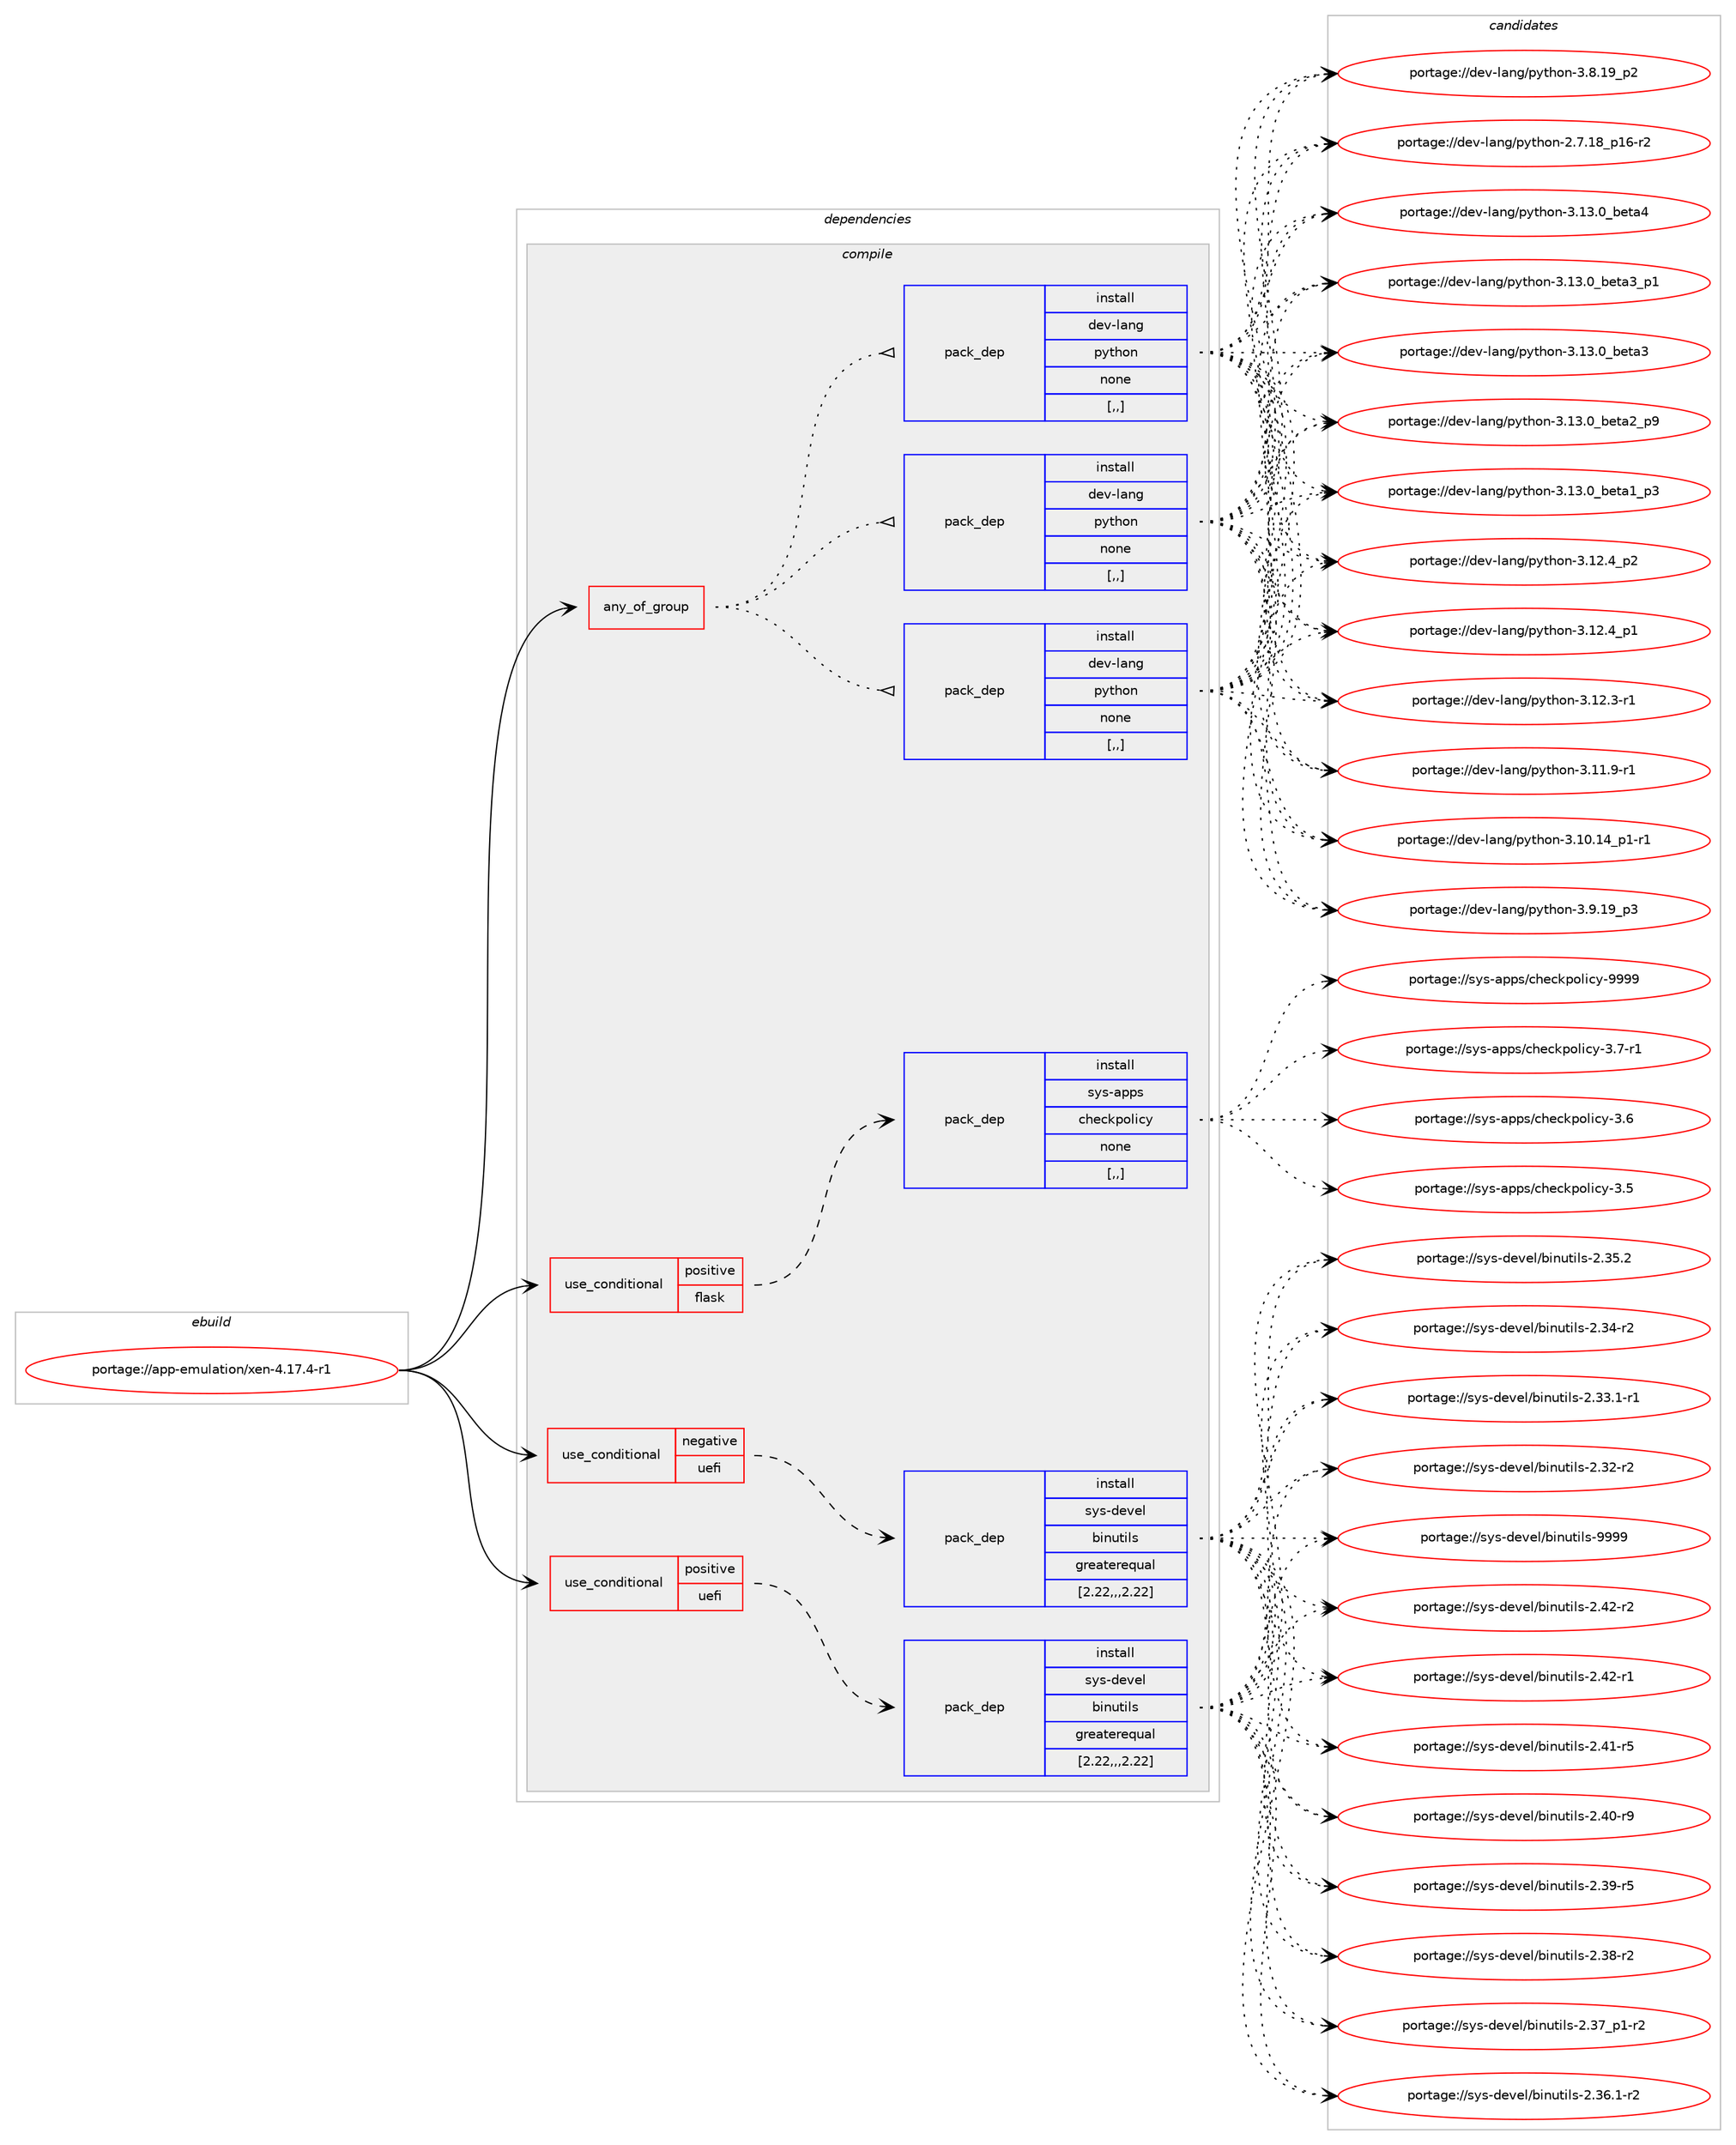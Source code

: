 digraph prolog {

# *************
# Graph options
# *************

newrank=true;
concentrate=true;
compound=true;
graph [rankdir=LR,fontname=Helvetica,fontsize=10,ranksep=1.5];#, ranksep=2.5, nodesep=0.2];
edge  [arrowhead=vee];
node  [fontname=Helvetica,fontsize=10];

# **********
# The ebuild
# **********

subgraph cluster_leftcol {
color=gray;
label=<<i>ebuild</i>>;
id [label="portage://app-emulation/xen-4.17.4-r1", color=red, width=4, href="../app-emulation/xen-4.17.4-r1.svg"];
}

# ****************
# The dependencies
# ****************

subgraph cluster_midcol {
color=gray;
label=<<i>dependencies</i>>;
subgraph cluster_compile {
fillcolor="#eeeeee";
style=filled;
label=<<i>compile</i>>;
subgraph any300 {
dependency35770 [label=<<TABLE BORDER="0" CELLBORDER="1" CELLSPACING="0" CELLPADDING="4"><TR><TD CELLPADDING="10">any_of_group</TD></TR></TABLE>>, shape=none, color=red];subgraph pack24868 {
dependency35771 [label=<<TABLE BORDER="0" CELLBORDER="1" CELLSPACING="0" CELLPADDING="4" WIDTH="220"><TR><TD ROWSPAN="6" CELLPADDING="30">pack_dep</TD></TR><TR><TD WIDTH="110">install</TD></TR><TR><TD>dev-lang</TD></TR><TR><TD>python</TD></TR><TR><TD>none</TD></TR><TR><TD>[,,]</TD></TR></TABLE>>, shape=none, color=blue];
}
dependency35770:e -> dependency35771:w [weight=20,style="dotted",arrowhead="oinv"];
subgraph pack24869 {
dependency35772 [label=<<TABLE BORDER="0" CELLBORDER="1" CELLSPACING="0" CELLPADDING="4" WIDTH="220"><TR><TD ROWSPAN="6" CELLPADDING="30">pack_dep</TD></TR><TR><TD WIDTH="110">install</TD></TR><TR><TD>dev-lang</TD></TR><TR><TD>python</TD></TR><TR><TD>none</TD></TR><TR><TD>[,,]</TD></TR></TABLE>>, shape=none, color=blue];
}
dependency35770:e -> dependency35772:w [weight=20,style="dotted",arrowhead="oinv"];
subgraph pack24870 {
dependency35773 [label=<<TABLE BORDER="0" CELLBORDER="1" CELLSPACING="0" CELLPADDING="4" WIDTH="220"><TR><TD ROWSPAN="6" CELLPADDING="30">pack_dep</TD></TR><TR><TD WIDTH="110">install</TD></TR><TR><TD>dev-lang</TD></TR><TR><TD>python</TD></TR><TR><TD>none</TD></TR><TR><TD>[,,]</TD></TR></TABLE>>, shape=none, color=blue];
}
dependency35770:e -> dependency35773:w [weight=20,style="dotted",arrowhead="oinv"];
}
id:e -> dependency35770:w [weight=20,style="solid",arrowhead="vee"];
subgraph cond10543 {
dependency35774 [label=<<TABLE BORDER="0" CELLBORDER="1" CELLSPACING="0" CELLPADDING="4"><TR><TD ROWSPAN="3" CELLPADDING="10">use_conditional</TD></TR><TR><TD>negative</TD></TR><TR><TD>uefi</TD></TR></TABLE>>, shape=none, color=red];
subgraph pack24871 {
dependency35775 [label=<<TABLE BORDER="0" CELLBORDER="1" CELLSPACING="0" CELLPADDING="4" WIDTH="220"><TR><TD ROWSPAN="6" CELLPADDING="30">pack_dep</TD></TR><TR><TD WIDTH="110">install</TD></TR><TR><TD>sys-devel</TD></TR><TR><TD>binutils</TD></TR><TR><TD>greaterequal</TD></TR><TR><TD>[2.22,,,2.22]</TD></TR></TABLE>>, shape=none, color=blue];
}
dependency35774:e -> dependency35775:w [weight=20,style="dashed",arrowhead="vee"];
}
id:e -> dependency35774:w [weight=20,style="solid",arrowhead="vee"];
subgraph cond10544 {
dependency35776 [label=<<TABLE BORDER="0" CELLBORDER="1" CELLSPACING="0" CELLPADDING="4"><TR><TD ROWSPAN="3" CELLPADDING="10">use_conditional</TD></TR><TR><TD>positive</TD></TR><TR><TD>flask</TD></TR></TABLE>>, shape=none, color=red];
subgraph pack24872 {
dependency35777 [label=<<TABLE BORDER="0" CELLBORDER="1" CELLSPACING="0" CELLPADDING="4" WIDTH="220"><TR><TD ROWSPAN="6" CELLPADDING="30">pack_dep</TD></TR><TR><TD WIDTH="110">install</TD></TR><TR><TD>sys-apps</TD></TR><TR><TD>checkpolicy</TD></TR><TR><TD>none</TD></TR><TR><TD>[,,]</TD></TR></TABLE>>, shape=none, color=blue];
}
dependency35776:e -> dependency35777:w [weight=20,style="dashed",arrowhead="vee"];
}
id:e -> dependency35776:w [weight=20,style="solid",arrowhead="vee"];
subgraph cond10545 {
dependency35778 [label=<<TABLE BORDER="0" CELLBORDER="1" CELLSPACING="0" CELLPADDING="4"><TR><TD ROWSPAN="3" CELLPADDING="10">use_conditional</TD></TR><TR><TD>positive</TD></TR><TR><TD>uefi</TD></TR></TABLE>>, shape=none, color=red];
subgraph pack24873 {
dependency35779 [label=<<TABLE BORDER="0" CELLBORDER="1" CELLSPACING="0" CELLPADDING="4" WIDTH="220"><TR><TD ROWSPAN="6" CELLPADDING="30">pack_dep</TD></TR><TR><TD WIDTH="110">install</TD></TR><TR><TD>sys-devel</TD></TR><TR><TD>binutils</TD></TR><TR><TD>greaterequal</TD></TR><TR><TD>[2.22,,,2.22]</TD></TR></TABLE>>, shape=none, color=blue];
}
dependency35778:e -> dependency35779:w [weight=20,style="dashed",arrowhead="vee"];
}
id:e -> dependency35778:w [weight=20,style="solid",arrowhead="vee"];
}
subgraph cluster_compileandrun {
fillcolor="#eeeeee";
style=filled;
label=<<i>compile and run</i>>;
}
subgraph cluster_run {
fillcolor="#eeeeee";
style=filled;
label=<<i>run</i>>;
}
}

# **************
# The candidates
# **************

subgraph cluster_choices {
rank=same;
color=gray;
label=<<i>candidates</i>>;

subgraph choice24868 {
color=black;
nodesep=1;
choice1001011184510897110103471121211161041111104551464951464895981011169752 [label="portage://dev-lang/python-3.13.0_beta4", color=red, width=4,href="../dev-lang/python-3.13.0_beta4.svg"];
choice10010111845108971101034711212111610411111045514649514648959810111697519511249 [label="portage://dev-lang/python-3.13.0_beta3_p1", color=red, width=4,href="../dev-lang/python-3.13.0_beta3_p1.svg"];
choice1001011184510897110103471121211161041111104551464951464895981011169751 [label="portage://dev-lang/python-3.13.0_beta3", color=red, width=4,href="../dev-lang/python-3.13.0_beta3.svg"];
choice10010111845108971101034711212111610411111045514649514648959810111697509511257 [label="portage://dev-lang/python-3.13.0_beta2_p9", color=red, width=4,href="../dev-lang/python-3.13.0_beta2_p9.svg"];
choice10010111845108971101034711212111610411111045514649514648959810111697499511251 [label="portage://dev-lang/python-3.13.0_beta1_p3", color=red, width=4,href="../dev-lang/python-3.13.0_beta1_p3.svg"];
choice100101118451089711010347112121116104111110455146495046529511250 [label="portage://dev-lang/python-3.12.4_p2", color=red, width=4,href="../dev-lang/python-3.12.4_p2.svg"];
choice100101118451089711010347112121116104111110455146495046529511249 [label="portage://dev-lang/python-3.12.4_p1", color=red, width=4,href="../dev-lang/python-3.12.4_p1.svg"];
choice100101118451089711010347112121116104111110455146495046514511449 [label="portage://dev-lang/python-3.12.3-r1", color=red, width=4,href="../dev-lang/python-3.12.3-r1.svg"];
choice100101118451089711010347112121116104111110455146494946574511449 [label="portage://dev-lang/python-3.11.9-r1", color=red, width=4,href="../dev-lang/python-3.11.9-r1.svg"];
choice100101118451089711010347112121116104111110455146494846495295112494511449 [label="portage://dev-lang/python-3.10.14_p1-r1", color=red, width=4,href="../dev-lang/python-3.10.14_p1-r1.svg"];
choice100101118451089711010347112121116104111110455146574649579511251 [label="portage://dev-lang/python-3.9.19_p3", color=red, width=4,href="../dev-lang/python-3.9.19_p3.svg"];
choice100101118451089711010347112121116104111110455146564649579511250 [label="portage://dev-lang/python-3.8.19_p2", color=red, width=4,href="../dev-lang/python-3.8.19_p2.svg"];
choice100101118451089711010347112121116104111110455046554649569511249544511450 [label="portage://dev-lang/python-2.7.18_p16-r2", color=red, width=4,href="../dev-lang/python-2.7.18_p16-r2.svg"];
dependency35771:e -> choice1001011184510897110103471121211161041111104551464951464895981011169752:w [style=dotted,weight="100"];
dependency35771:e -> choice10010111845108971101034711212111610411111045514649514648959810111697519511249:w [style=dotted,weight="100"];
dependency35771:e -> choice1001011184510897110103471121211161041111104551464951464895981011169751:w [style=dotted,weight="100"];
dependency35771:e -> choice10010111845108971101034711212111610411111045514649514648959810111697509511257:w [style=dotted,weight="100"];
dependency35771:e -> choice10010111845108971101034711212111610411111045514649514648959810111697499511251:w [style=dotted,weight="100"];
dependency35771:e -> choice100101118451089711010347112121116104111110455146495046529511250:w [style=dotted,weight="100"];
dependency35771:e -> choice100101118451089711010347112121116104111110455146495046529511249:w [style=dotted,weight="100"];
dependency35771:e -> choice100101118451089711010347112121116104111110455146495046514511449:w [style=dotted,weight="100"];
dependency35771:e -> choice100101118451089711010347112121116104111110455146494946574511449:w [style=dotted,weight="100"];
dependency35771:e -> choice100101118451089711010347112121116104111110455146494846495295112494511449:w [style=dotted,weight="100"];
dependency35771:e -> choice100101118451089711010347112121116104111110455146574649579511251:w [style=dotted,weight="100"];
dependency35771:e -> choice100101118451089711010347112121116104111110455146564649579511250:w [style=dotted,weight="100"];
dependency35771:e -> choice100101118451089711010347112121116104111110455046554649569511249544511450:w [style=dotted,weight="100"];
}
subgraph choice24869 {
color=black;
nodesep=1;
choice1001011184510897110103471121211161041111104551464951464895981011169752 [label="portage://dev-lang/python-3.13.0_beta4", color=red, width=4,href="../dev-lang/python-3.13.0_beta4.svg"];
choice10010111845108971101034711212111610411111045514649514648959810111697519511249 [label="portage://dev-lang/python-3.13.0_beta3_p1", color=red, width=4,href="../dev-lang/python-3.13.0_beta3_p1.svg"];
choice1001011184510897110103471121211161041111104551464951464895981011169751 [label="portage://dev-lang/python-3.13.0_beta3", color=red, width=4,href="../dev-lang/python-3.13.0_beta3.svg"];
choice10010111845108971101034711212111610411111045514649514648959810111697509511257 [label="portage://dev-lang/python-3.13.0_beta2_p9", color=red, width=4,href="../dev-lang/python-3.13.0_beta2_p9.svg"];
choice10010111845108971101034711212111610411111045514649514648959810111697499511251 [label="portage://dev-lang/python-3.13.0_beta1_p3", color=red, width=4,href="../dev-lang/python-3.13.0_beta1_p3.svg"];
choice100101118451089711010347112121116104111110455146495046529511250 [label="portage://dev-lang/python-3.12.4_p2", color=red, width=4,href="../dev-lang/python-3.12.4_p2.svg"];
choice100101118451089711010347112121116104111110455146495046529511249 [label="portage://dev-lang/python-3.12.4_p1", color=red, width=4,href="../dev-lang/python-3.12.4_p1.svg"];
choice100101118451089711010347112121116104111110455146495046514511449 [label="portage://dev-lang/python-3.12.3-r1", color=red, width=4,href="../dev-lang/python-3.12.3-r1.svg"];
choice100101118451089711010347112121116104111110455146494946574511449 [label="portage://dev-lang/python-3.11.9-r1", color=red, width=4,href="../dev-lang/python-3.11.9-r1.svg"];
choice100101118451089711010347112121116104111110455146494846495295112494511449 [label="portage://dev-lang/python-3.10.14_p1-r1", color=red, width=4,href="../dev-lang/python-3.10.14_p1-r1.svg"];
choice100101118451089711010347112121116104111110455146574649579511251 [label="portage://dev-lang/python-3.9.19_p3", color=red, width=4,href="../dev-lang/python-3.9.19_p3.svg"];
choice100101118451089711010347112121116104111110455146564649579511250 [label="portage://dev-lang/python-3.8.19_p2", color=red, width=4,href="../dev-lang/python-3.8.19_p2.svg"];
choice100101118451089711010347112121116104111110455046554649569511249544511450 [label="portage://dev-lang/python-2.7.18_p16-r2", color=red, width=4,href="../dev-lang/python-2.7.18_p16-r2.svg"];
dependency35772:e -> choice1001011184510897110103471121211161041111104551464951464895981011169752:w [style=dotted,weight="100"];
dependency35772:e -> choice10010111845108971101034711212111610411111045514649514648959810111697519511249:w [style=dotted,weight="100"];
dependency35772:e -> choice1001011184510897110103471121211161041111104551464951464895981011169751:w [style=dotted,weight="100"];
dependency35772:e -> choice10010111845108971101034711212111610411111045514649514648959810111697509511257:w [style=dotted,weight="100"];
dependency35772:e -> choice10010111845108971101034711212111610411111045514649514648959810111697499511251:w [style=dotted,weight="100"];
dependency35772:e -> choice100101118451089711010347112121116104111110455146495046529511250:w [style=dotted,weight="100"];
dependency35772:e -> choice100101118451089711010347112121116104111110455146495046529511249:w [style=dotted,weight="100"];
dependency35772:e -> choice100101118451089711010347112121116104111110455146495046514511449:w [style=dotted,weight="100"];
dependency35772:e -> choice100101118451089711010347112121116104111110455146494946574511449:w [style=dotted,weight="100"];
dependency35772:e -> choice100101118451089711010347112121116104111110455146494846495295112494511449:w [style=dotted,weight="100"];
dependency35772:e -> choice100101118451089711010347112121116104111110455146574649579511251:w [style=dotted,weight="100"];
dependency35772:e -> choice100101118451089711010347112121116104111110455146564649579511250:w [style=dotted,weight="100"];
dependency35772:e -> choice100101118451089711010347112121116104111110455046554649569511249544511450:w [style=dotted,weight="100"];
}
subgraph choice24870 {
color=black;
nodesep=1;
choice1001011184510897110103471121211161041111104551464951464895981011169752 [label="portage://dev-lang/python-3.13.0_beta4", color=red, width=4,href="../dev-lang/python-3.13.0_beta4.svg"];
choice10010111845108971101034711212111610411111045514649514648959810111697519511249 [label="portage://dev-lang/python-3.13.0_beta3_p1", color=red, width=4,href="../dev-lang/python-3.13.0_beta3_p1.svg"];
choice1001011184510897110103471121211161041111104551464951464895981011169751 [label="portage://dev-lang/python-3.13.0_beta3", color=red, width=4,href="../dev-lang/python-3.13.0_beta3.svg"];
choice10010111845108971101034711212111610411111045514649514648959810111697509511257 [label="portage://dev-lang/python-3.13.0_beta2_p9", color=red, width=4,href="../dev-lang/python-3.13.0_beta2_p9.svg"];
choice10010111845108971101034711212111610411111045514649514648959810111697499511251 [label="portage://dev-lang/python-3.13.0_beta1_p3", color=red, width=4,href="../dev-lang/python-3.13.0_beta1_p3.svg"];
choice100101118451089711010347112121116104111110455146495046529511250 [label="portage://dev-lang/python-3.12.4_p2", color=red, width=4,href="../dev-lang/python-3.12.4_p2.svg"];
choice100101118451089711010347112121116104111110455146495046529511249 [label="portage://dev-lang/python-3.12.4_p1", color=red, width=4,href="../dev-lang/python-3.12.4_p1.svg"];
choice100101118451089711010347112121116104111110455146495046514511449 [label="portage://dev-lang/python-3.12.3-r1", color=red, width=4,href="../dev-lang/python-3.12.3-r1.svg"];
choice100101118451089711010347112121116104111110455146494946574511449 [label="portage://dev-lang/python-3.11.9-r1", color=red, width=4,href="../dev-lang/python-3.11.9-r1.svg"];
choice100101118451089711010347112121116104111110455146494846495295112494511449 [label="portage://dev-lang/python-3.10.14_p1-r1", color=red, width=4,href="../dev-lang/python-3.10.14_p1-r1.svg"];
choice100101118451089711010347112121116104111110455146574649579511251 [label="portage://dev-lang/python-3.9.19_p3", color=red, width=4,href="../dev-lang/python-3.9.19_p3.svg"];
choice100101118451089711010347112121116104111110455146564649579511250 [label="portage://dev-lang/python-3.8.19_p2", color=red, width=4,href="../dev-lang/python-3.8.19_p2.svg"];
choice100101118451089711010347112121116104111110455046554649569511249544511450 [label="portage://dev-lang/python-2.7.18_p16-r2", color=red, width=4,href="../dev-lang/python-2.7.18_p16-r2.svg"];
dependency35773:e -> choice1001011184510897110103471121211161041111104551464951464895981011169752:w [style=dotted,weight="100"];
dependency35773:e -> choice10010111845108971101034711212111610411111045514649514648959810111697519511249:w [style=dotted,weight="100"];
dependency35773:e -> choice1001011184510897110103471121211161041111104551464951464895981011169751:w [style=dotted,weight="100"];
dependency35773:e -> choice10010111845108971101034711212111610411111045514649514648959810111697509511257:w [style=dotted,weight="100"];
dependency35773:e -> choice10010111845108971101034711212111610411111045514649514648959810111697499511251:w [style=dotted,weight="100"];
dependency35773:e -> choice100101118451089711010347112121116104111110455146495046529511250:w [style=dotted,weight="100"];
dependency35773:e -> choice100101118451089711010347112121116104111110455146495046529511249:w [style=dotted,weight="100"];
dependency35773:e -> choice100101118451089711010347112121116104111110455146495046514511449:w [style=dotted,weight="100"];
dependency35773:e -> choice100101118451089711010347112121116104111110455146494946574511449:w [style=dotted,weight="100"];
dependency35773:e -> choice100101118451089711010347112121116104111110455146494846495295112494511449:w [style=dotted,weight="100"];
dependency35773:e -> choice100101118451089711010347112121116104111110455146574649579511251:w [style=dotted,weight="100"];
dependency35773:e -> choice100101118451089711010347112121116104111110455146564649579511250:w [style=dotted,weight="100"];
dependency35773:e -> choice100101118451089711010347112121116104111110455046554649569511249544511450:w [style=dotted,weight="100"];
}
subgraph choice24871 {
color=black;
nodesep=1;
choice1151211154510010111810110847981051101171161051081154557575757 [label="portage://sys-devel/binutils-9999", color=red, width=4,href="../sys-devel/binutils-9999.svg"];
choice11512111545100101118101108479810511011711610510811545504652504511450 [label="portage://sys-devel/binutils-2.42-r2", color=red, width=4,href="../sys-devel/binutils-2.42-r2.svg"];
choice11512111545100101118101108479810511011711610510811545504652504511449 [label="portage://sys-devel/binutils-2.42-r1", color=red, width=4,href="../sys-devel/binutils-2.42-r1.svg"];
choice11512111545100101118101108479810511011711610510811545504652494511453 [label="portage://sys-devel/binutils-2.41-r5", color=red, width=4,href="../sys-devel/binutils-2.41-r5.svg"];
choice11512111545100101118101108479810511011711610510811545504652484511457 [label="portage://sys-devel/binutils-2.40-r9", color=red, width=4,href="../sys-devel/binutils-2.40-r9.svg"];
choice11512111545100101118101108479810511011711610510811545504651574511453 [label="portage://sys-devel/binutils-2.39-r5", color=red, width=4,href="../sys-devel/binutils-2.39-r5.svg"];
choice11512111545100101118101108479810511011711610510811545504651564511450 [label="portage://sys-devel/binutils-2.38-r2", color=red, width=4,href="../sys-devel/binutils-2.38-r2.svg"];
choice115121115451001011181011084798105110117116105108115455046515595112494511450 [label="portage://sys-devel/binutils-2.37_p1-r2", color=red, width=4,href="../sys-devel/binutils-2.37_p1-r2.svg"];
choice115121115451001011181011084798105110117116105108115455046515446494511450 [label="portage://sys-devel/binutils-2.36.1-r2", color=red, width=4,href="../sys-devel/binutils-2.36.1-r2.svg"];
choice11512111545100101118101108479810511011711610510811545504651534650 [label="portage://sys-devel/binutils-2.35.2", color=red, width=4,href="../sys-devel/binutils-2.35.2.svg"];
choice11512111545100101118101108479810511011711610510811545504651524511450 [label="portage://sys-devel/binutils-2.34-r2", color=red, width=4,href="../sys-devel/binutils-2.34-r2.svg"];
choice115121115451001011181011084798105110117116105108115455046515146494511449 [label="portage://sys-devel/binutils-2.33.1-r1", color=red, width=4,href="../sys-devel/binutils-2.33.1-r1.svg"];
choice11512111545100101118101108479810511011711610510811545504651504511450 [label="portage://sys-devel/binutils-2.32-r2", color=red, width=4,href="../sys-devel/binutils-2.32-r2.svg"];
dependency35775:e -> choice1151211154510010111810110847981051101171161051081154557575757:w [style=dotted,weight="100"];
dependency35775:e -> choice11512111545100101118101108479810511011711610510811545504652504511450:w [style=dotted,weight="100"];
dependency35775:e -> choice11512111545100101118101108479810511011711610510811545504652504511449:w [style=dotted,weight="100"];
dependency35775:e -> choice11512111545100101118101108479810511011711610510811545504652494511453:w [style=dotted,weight="100"];
dependency35775:e -> choice11512111545100101118101108479810511011711610510811545504652484511457:w [style=dotted,weight="100"];
dependency35775:e -> choice11512111545100101118101108479810511011711610510811545504651574511453:w [style=dotted,weight="100"];
dependency35775:e -> choice11512111545100101118101108479810511011711610510811545504651564511450:w [style=dotted,weight="100"];
dependency35775:e -> choice115121115451001011181011084798105110117116105108115455046515595112494511450:w [style=dotted,weight="100"];
dependency35775:e -> choice115121115451001011181011084798105110117116105108115455046515446494511450:w [style=dotted,weight="100"];
dependency35775:e -> choice11512111545100101118101108479810511011711610510811545504651534650:w [style=dotted,weight="100"];
dependency35775:e -> choice11512111545100101118101108479810511011711610510811545504651524511450:w [style=dotted,weight="100"];
dependency35775:e -> choice115121115451001011181011084798105110117116105108115455046515146494511449:w [style=dotted,weight="100"];
dependency35775:e -> choice11512111545100101118101108479810511011711610510811545504651504511450:w [style=dotted,weight="100"];
}
subgraph choice24872 {
color=black;
nodesep=1;
choice1151211154597112112115479910410199107112111108105991214557575757 [label="portage://sys-apps/checkpolicy-9999", color=red, width=4,href="../sys-apps/checkpolicy-9999.svg"];
choice115121115459711211211547991041019910711211110810599121455146554511449 [label="portage://sys-apps/checkpolicy-3.7-r1", color=red, width=4,href="../sys-apps/checkpolicy-3.7-r1.svg"];
choice11512111545971121121154799104101991071121111081059912145514654 [label="portage://sys-apps/checkpolicy-3.6", color=red, width=4,href="../sys-apps/checkpolicy-3.6.svg"];
choice11512111545971121121154799104101991071121111081059912145514653 [label="portage://sys-apps/checkpolicy-3.5", color=red, width=4,href="../sys-apps/checkpolicy-3.5.svg"];
dependency35777:e -> choice1151211154597112112115479910410199107112111108105991214557575757:w [style=dotted,weight="100"];
dependency35777:e -> choice115121115459711211211547991041019910711211110810599121455146554511449:w [style=dotted,weight="100"];
dependency35777:e -> choice11512111545971121121154799104101991071121111081059912145514654:w [style=dotted,weight="100"];
dependency35777:e -> choice11512111545971121121154799104101991071121111081059912145514653:w [style=dotted,weight="100"];
}
subgraph choice24873 {
color=black;
nodesep=1;
choice1151211154510010111810110847981051101171161051081154557575757 [label="portage://sys-devel/binutils-9999", color=red, width=4,href="../sys-devel/binutils-9999.svg"];
choice11512111545100101118101108479810511011711610510811545504652504511450 [label="portage://sys-devel/binutils-2.42-r2", color=red, width=4,href="../sys-devel/binutils-2.42-r2.svg"];
choice11512111545100101118101108479810511011711610510811545504652504511449 [label="portage://sys-devel/binutils-2.42-r1", color=red, width=4,href="../sys-devel/binutils-2.42-r1.svg"];
choice11512111545100101118101108479810511011711610510811545504652494511453 [label="portage://sys-devel/binutils-2.41-r5", color=red, width=4,href="../sys-devel/binutils-2.41-r5.svg"];
choice11512111545100101118101108479810511011711610510811545504652484511457 [label="portage://sys-devel/binutils-2.40-r9", color=red, width=4,href="../sys-devel/binutils-2.40-r9.svg"];
choice11512111545100101118101108479810511011711610510811545504651574511453 [label="portage://sys-devel/binutils-2.39-r5", color=red, width=4,href="../sys-devel/binutils-2.39-r5.svg"];
choice11512111545100101118101108479810511011711610510811545504651564511450 [label="portage://sys-devel/binutils-2.38-r2", color=red, width=4,href="../sys-devel/binutils-2.38-r2.svg"];
choice115121115451001011181011084798105110117116105108115455046515595112494511450 [label="portage://sys-devel/binutils-2.37_p1-r2", color=red, width=4,href="../sys-devel/binutils-2.37_p1-r2.svg"];
choice115121115451001011181011084798105110117116105108115455046515446494511450 [label="portage://sys-devel/binutils-2.36.1-r2", color=red, width=4,href="../sys-devel/binutils-2.36.1-r2.svg"];
choice11512111545100101118101108479810511011711610510811545504651534650 [label="portage://sys-devel/binutils-2.35.2", color=red, width=4,href="../sys-devel/binutils-2.35.2.svg"];
choice11512111545100101118101108479810511011711610510811545504651524511450 [label="portage://sys-devel/binutils-2.34-r2", color=red, width=4,href="../sys-devel/binutils-2.34-r2.svg"];
choice115121115451001011181011084798105110117116105108115455046515146494511449 [label="portage://sys-devel/binutils-2.33.1-r1", color=red, width=4,href="../sys-devel/binutils-2.33.1-r1.svg"];
choice11512111545100101118101108479810511011711610510811545504651504511450 [label="portage://sys-devel/binutils-2.32-r2", color=red, width=4,href="../sys-devel/binutils-2.32-r2.svg"];
dependency35779:e -> choice1151211154510010111810110847981051101171161051081154557575757:w [style=dotted,weight="100"];
dependency35779:e -> choice11512111545100101118101108479810511011711610510811545504652504511450:w [style=dotted,weight="100"];
dependency35779:e -> choice11512111545100101118101108479810511011711610510811545504652504511449:w [style=dotted,weight="100"];
dependency35779:e -> choice11512111545100101118101108479810511011711610510811545504652494511453:w [style=dotted,weight="100"];
dependency35779:e -> choice11512111545100101118101108479810511011711610510811545504652484511457:w [style=dotted,weight="100"];
dependency35779:e -> choice11512111545100101118101108479810511011711610510811545504651574511453:w [style=dotted,weight="100"];
dependency35779:e -> choice11512111545100101118101108479810511011711610510811545504651564511450:w [style=dotted,weight="100"];
dependency35779:e -> choice115121115451001011181011084798105110117116105108115455046515595112494511450:w [style=dotted,weight="100"];
dependency35779:e -> choice115121115451001011181011084798105110117116105108115455046515446494511450:w [style=dotted,weight="100"];
dependency35779:e -> choice11512111545100101118101108479810511011711610510811545504651534650:w [style=dotted,weight="100"];
dependency35779:e -> choice11512111545100101118101108479810511011711610510811545504651524511450:w [style=dotted,weight="100"];
dependency35779:e -> choice115121115451001011181011084798105110117116105108115455046515146494511449:w [style=dotted,weight="100"];
dependency35779:e -> choice11512111545100101118101108479810511011711610510811545504651504511450:w [style=dotted,weight="100"];
}
}

}
